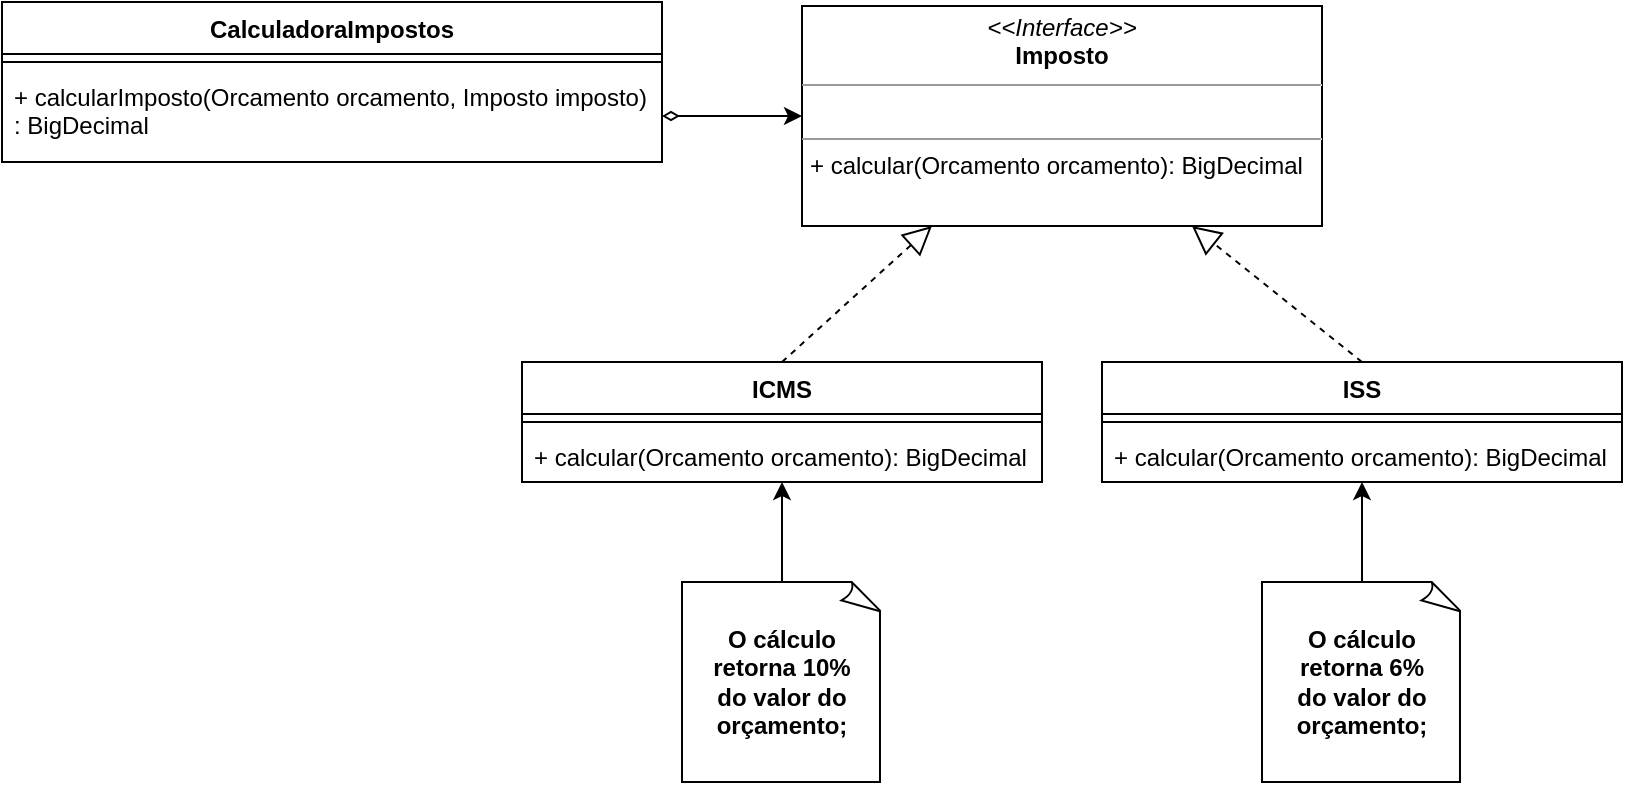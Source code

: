 <mxfile version="20.8.10" type="device"><diagram name="Página-1" id="ar575BGSRxUK9iRZKeHz"><mxGraphModel dx="864" dy="516" grid="1" gridSize="10" guides="1" tooltips="1" connect="1" arrows="1" fold="1" page="1" pageScale="1" pageWidth="827" pageHeight="1169" math="0" shadow="0"><root><mxCell id="0"/><mxCell id="1" parent="0"/><mxCell id="DQpTbg9hBtOiq6pDIMCc-2" value="&lt;p style=&quot;margin:0px;margin-top:4px;text-align:center;&quot;&gt;&lt;i&gt;&amp;lt;&amp;lt;Interface&amp;gt;&amp;gt;&lt;/i&gt;&lt;br&gt;&lt;b style=&quot;border-color: var(--border-color);&quot;&gt;Imposto&lt;/b&gt;&lt;br&gt;&lt;/p&gt;&lt;hr size=&quot;1&quot;&gt;&lt;p style=&quot;margin:0px;margin-left:4px;&quot;&gt;&lt;br&gt;&lt;/p&gt;&lt;hr size=&quot;1&quot;&gt;&lt;p style=&quot;margin:0px;margin-left:4px;&quot;&gt;+&amp;nbsp;calcular(Orcamento orcamento): BigDecimal&lt;br&gt;&lt;/p&gt;" style="verticalAlign=top;align=left;overflow=fill;fontSize=12;fontFamily=Helvetica;html=1;" parent="1" vertex="1"><mxGeometry x="409" y="42" width="260" height="110" as="geometry"/></mxCell><mxCell id="DQpTbg9hBtOiq6pDIMCc-3" value="ICMS" style="swimlane;fontStyle=1;align=center;verticalAlign=top;childLayout=stackLayout;horizontal=1;startSize=26;horizontalStack=0;resizeParent=1;resizeParentMax=0;resizeLast=0;collapsible=1;marginBottom=0;" parent="1" vertex="1"><mxGeometry x="269" y="220" width="260" height="60" as="geometry"/></mxCell><mxCell id="DQpTbg9hBtOiq6pDIMCc-5" value="" style="line;strokeWidth=1;fillColor=none;align=left;verticalAlign=middle;spacingTop=-1;spacingLeft=3;spacingRight=3;rotatable=0;labelPosition=right;points=[];portConstraint=eastwest;strokeColor=inherit;" parent="DQpTbg9hBtOiq6pDIMCc-3" vertex="1"><mxGeometry y="26" width="260" height="8" as="geometry"/></mxCell><mxCell id="DQpTbg9hBtOiq6pDIMCc-6" value="+ calcular(Orcamento orcamento): BigDecimal" style="text;strokeColor=none;fillColor=none;align=left;verticalAlign=top;spacingLeft=4;spacingRight=4;overflow=hidden;rotatable=0;points=[[0,0.5],[1,0.5]];portConstraint=eastwest;" parent="DQpTbg9hBtOiq6pDIMCc-3" vertex="1"><mxGeometry y="34" width="260" height="26" as="geometry"/></mxCell><mxCell id="DQpTbg9hBtOiq6pDIMCc-7" value="ISS" style="swimlane;fontStyle=1;align=center;verticalAlign=top;childLayout=stackLayout;horizontal=1;startSize=26;horizontalStack=0;resizeParent=1;resizeParentMax=0;resizeLast=0;collapsible=1;marginBottom=0;" parent="1" vertex="1"><mxGeometry x="559" y="220" width="260" height="60" as="geometry"/></mxCell><mxCell id="DQpTbg9hBtOiq6pDIMCc-8" value="" style="line;strokeWidth=1;fillColor=none;align=left;verticalAlign=middle;spacingTop=-1;spacingLeft=3;spacingRight=3;rotatable=0;labelPosition=right;points=[];portConstraint=eastwest;strokeColor=inherit;" parent="DQpTbg9hBtOiq6pDIMCc-7" vertex="1"><mxGeometry y="26" width="260" height="8" as="geometry"/></mxCell><mxCell id="DQpTbg9hBtOiq6pDIMCc-9" value="+ calcular(Orcamento orcamento): BigDecimal" style="text;strokeColor=none;fillColor=none;align=left;verticalAlign=top;spacingLeft=4;spacingRight=4;overflow=hidden;rotatable=0;points=[[0,0.5],[1,0.5]];portConstraint=eastwest;" parent="DQpTbg9hBtOiq6pDIMCc-7" vertex="1"><mxGeometry y="34" width="260" height="26" as="geometry"/></mxCell><mxCell id="DQpTbg9hBtOiq6pDIMCc-12" style="edgeStyle=orthogonalEdgeStyle;rounded=0;orthogonalLoop=1;jettySize=auto;html=1;entryX=0.5;entryY=1;entryDx=0;entryDy=0;entryPerimeter=0;exitX=0.5;exitY=0;exitDx=0;exitDy=0;exitPerimeter=0;" parent="1" source="V7vKLWsWdXYgIP3P3H9D-14" target="DQpTbg9hBtOiq6pDIMCc-6" edge="1"><mxGeometry relative="1" as="geometry"><mxPoint x="399" y="330" as="sourcePoint"/><mxPoint x="399" y="290" as="targetPoint"/></mxGeometry></mxCell><mxCell id="V7vKLWsWdXYgIP3P3H9D-2" style="edgeStyle=orthogonalEdgeStyle;rounded=0;orthogonalLoop=1;jettySize=auto;html=1;exitX=0.5;exitY=0;exitDx=0;exitDy=0;exitPerimeter=0;" parent="1" source="V7vKLWsWdXYgIP3P3H9D-15" edge="1"><mxGeometry relative="1" as="geometry"><mxPoint x="689" y="280" as="targetPoint"/><mxPoint x="699" y="320" as="sourcePoint"/></mxGeometry></mxCell><mxCell id="DQpTbg9hBtOiq6pDIMCc-18" value="" style="endArrow=block;dashed=1;endFill=0;endSize=12;html=1;rounded=0;exitX=0.5;exitY=0;exitDx=0;exitDy=0;entryX=0.25;entryY=1;entryDx=0;entryDy=0;" parent="1" source="DQpTbg9hBtOiq6pDIMCc-3" target="DQpTbg9hBtOiq6pDIMCc-2" edge="1"><mxGeometry width="160" relative="1" as="geometry"><mxPoint x="319" y="190" as="sourcePoint"/><mxPoint x="529" y="150" as="targetPoint"/></mxGeometry></mxCell><mxCell id="DQpTbg9hBtOiq6pDIMCc-19" value="" style="endArrow=block;dashed=1;endFill=0;endSize=12;html=1;rounded=0;exitX=0.5;exitY=0;exitDx=0;exitDy=0;entryX=0.75;entryY=1;entryDx=0;entryDy=0;" parent="1" source="DQpTbg9hBtOiq6pDIMCc-7" target="DQpTbg9hBtOiq6pDIMCc-2" edge="1"><mxGeometry width="160" relative="1" as="geometry"><mxPoint x="659" y="180" as="sourcePoint"/><mxPoint x="819" y="180" as="targetPoint"/></mxGeometry></mxCell><mxCell id="V7vKLWsWdXYgIP3P3H9D-3" value="CalculadoraImpostos" style="swimlane;fontStyle=1;align=center;verticalAlign=top;childLayout=stackLayout;horizontal=1;startSize=26;horizontalStack=0;resizeParent=1;resizeParentMax=0;resizeLast=0;collapsible=1;marginBottom=0;" parent="1" vertex="1"><mxGeometry x="9" y="40" width="330" height="80" as="geometry"/></mxCell><mxCell id="V7vKLWsWdXYgIP3P3H9D-5" value="" style="line;strokeWidth=1;fillColor=none;align=left;verticalAlign=middle;spacingTop=-1;spacingLeft=3;spacingRight=3;rotatable=0;labelPosition=right;points=[];portConstraint=eastwest;strokeColor=inherit;" parent="V7vKLWsWdXYgIP3P3H9D-3" vertex="1"><mxGeometry y="26" width="330" height="8" as="geometry"/></mxCell><mxCell id="V7vKLWsWdXYgIP3P3H9D-6" value="+ calcularImposto(Orcamento orcamento, Imposto imposto)&#10;: BigDecimal" style="text;strokeColor=none;fillColor=none;align=left;verticalAlign=top;spacingLeft=4;spacingRight=4;overflow=hidden;rotatable=0;points=[[0,0.5],[1,0.5]];portConstraint=eastwest;" parent="V7vKLWsWdXYgIP3P3H9D-3" vertex="1"><mxGeometry y="34" width="330" height="46" as="geometry"/></mxCell><mxCell id="V7vKLWsWdXYgIP3P3H9D-12" style="edgeStyle=orthogonalEdgeStyle;rounded=0;orthogonalLoop=1;jettySize=auto;html=1;entryX=0;entryY=0.5;entryDx=0;entryDy=0;startArrow=diamondThin;startFill=0;" parent="1" source="V7vKLWsWdXYgIP3P3H9D-6" target="DQpTbg9hBtOiq6pDIMCc-2" edge="1"><mxGeometry relative="1" as="geometry"/></mxCell><mxCell id="V7vKLWsWdXYgIP3P3H9D-14" value="&lt;b style=&quot;border-color: var(--border-color);&quot;&gt;O cálculo retorna 10%&lt;br style=&quot;border-color: var(--border-color);&quot;&gt;do valor do orçamento;&lt;/b&gt;" style="whiteSpace=wrap;html=1;shape=mxgraph.basic.document" parent="1" vertex="1"><mxGeometry x="349" y="330" width="100" height="100" as="geometry"/></mxCell><mxCell id="V7vKLWsWdXYgIP3P3H9D-15" value="&lt;b style=&quot;border-color: var(--border-color);&quot;&gt;O cálculo retorna 6%&lt;br style=&quot;border-color: var(--border-color);&quot;&gt;do valor do orçamento;&lt;/b&gt;" style="whiteSpace=wrap;html=1;shape=mxgraph.basic.document" parent="1" vertex="1"><mxGeometry x="639" y="330" width="100" height="100" as="geometry"/></mxCell></root></mxGraphModel></diagram></mxfile>